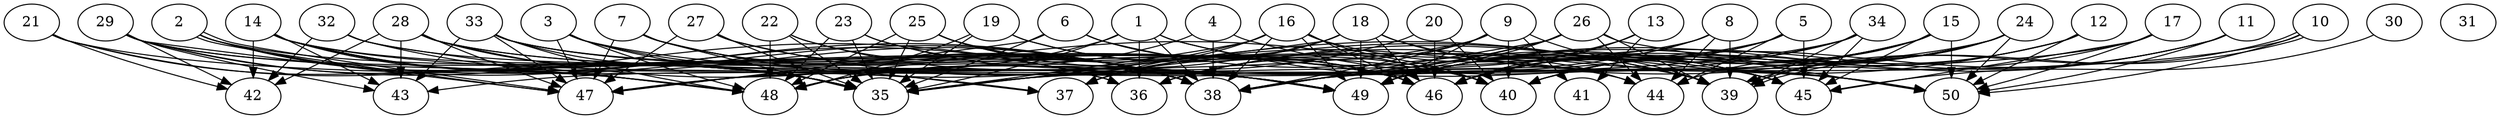 // DAG automatically generated by daggen at Thu Oct  3 14:07:57 2019
// ./daggen --dot -n 50 --ccr 0.5 --fat 0.9 --regular 0.9 --density 0.6 --mindata 5242880 --maxdata 52428800 
digraph G {
  1 [size="45332480", alpha="0.16", expect_size="22666240"] 
  1 -> 35 [size ="22666240"]
  1 -> 36 [size ="22666240"]
  1 -> 38 [size ="22666240"]
  1 -> 45 [size ="22666240"]
  1 -> 47 [size ="22666240"]
  1 -> 50 [size ="22666240"]
  2 [size="43784192", alpha="0.12", expect_size="21892096"] 
  2 -> 35 [size ="21892096"]
  2 -> 38 [size ="21892096"]
  2 -> 46 [size ="21892096"]
  2 -> 47 [size ="21892096"]
  2 -> 47 [size ="21892096"]
  2 -> 48 [size ="21892096"]
  3 [size="47028224", alpha="0.10", expect_size="23514112"] 
  3 -> 37 [size ="23514112"]
  3 -> 38 [size ="23514112"]
  3 -> 47 [size ="23514112"]
  3 -> 48 [size ="23514112"]
  3 -> 50 [size ="23514112"]
  4 [size="46833664", alpha="0.03", expect_size="23416832"] 
  4 -> 38 [size ="23416832"]
  4 -> 48 [size ="23416832"]
  4 -> 50 [size ="23416832"]
  5 [size="80543744", alpha="0.15", expect_size="40271872"] 
  5 -> 43 [size ="40271872"]
  5 -> 44 [size ="40271872"]
  5 -> 45 [size ="40271872"]
  5 -> 46 [size ="40271872"]
  5 -> 49 [size ="40271872"]
  6 [size="30271488", alpha="0.16", expect_size="15135744"] 
  6 -> 35 [size ="15135744"]
  6 -> 45 [size ="15135744"]
  6 -> 46 [size ="15135744"]
  6 -> 47 [size ="15135744"]
  7 [size="10967040", alpha="0.09", expect_size="5483520"] 
  7 -> 35 [size ="5483520"]
  7 -> 36 [size ="5483520"]
  7 -> 38 [size ="5483520"]
  7 -> 39 [size ="5483520"]
  7 -> 47 [size ="5483520"]
  8 [size="35883008", alpha="0.04", expect_size="17941504"] 
  8 -> 35 [size ="17941504"]
  8 -> 38 [size ="17941504"]
  8 -> 39 [size ="17941504"]
  8 -> 44 [size ="17941504"]
  8 -> 46 [size ="17941504"]
  9 [size="86138880", alpha="0.13", expect_size="43069440"] 
  9 -> 36 [size ="43069440"]
  9 -> 38 [size ="43069440"]
  9 -> 39 [size ="43069440"]
  9 -> 40 [size ="43069440"]
  9 -> 41 [size ="43069440"]
  9 -> 47 [size ="43069440"]
  9 -> 49 [size ="43069440"]
  10 [size="81815552", alpha="0.08", expect_size="40907776"] 
  10 -> 38 [size ="40907776"]
  10 -> 39 [size ="40907776"]
  10 -> 39 [size ="40907776"]
  10 -> 50 [size ="40907776"]
  11 [size="32169984", alpha="0.02", expect_size="16084992"] 
  11 -> 40 [size ="16084992"]
  11 -> 46 [size ="16084992"]
  11 -> 49 [size ="16084992"]
  11 -> 50 [size ="16084992"]
  12 [size="11294720", alpha="0.11", expect_size="5647360"] 
  12 -> 36 [size ="5647360"]
  12 -> 40 [size ="5647360"]
  12 -> 46 [size ="5647360"]
  12 -> 50 [size ="5647360"]
  13 [size="69439488", alpha="0.13", expect_size="34719744"] 
  13 -> 38 [size ="34719744"]
  13 -> 41 [size ="34719744"]
  13 -> 46 [size ="34719744"]
  14 [size="20285440", alpha="0.12", expect_size="10142720"] 
  14 -> 35 [size ="10142720"]
  14 -> 36 [size ="10142720"]
  14 -> 38 [size ="10142720"]
  14 -> 42 [size ="10142720"]
  14 -> 43 [size ="10142720"]
  14 -> 46 [size ="10142720"]
  14 -> 48 [size ="10142720"]
  14 -> 49 [size ="10142720"]
  15 [size="34996224", alpha="0.04", expect_size="17498112"] 
  15 -> 36 [size ="17498112"]
  15 -> 38 [size ="17498112"]
  15 -> 44 [size ="17498112"]
  15 -> 45 [size ="17498112"]
  15 -> 46 [size ="17498112"]
  15 -> 49 [size ="17498112"]
  15 -> 50 [size ="17498112"]
  16 [size="11059200", alpha="0.18", expect_size="5529600"] 
  16 -> 35 [size ="5529600"]
  16 -> 37 [size ="5529600"]
  16 -> 38 [size ="5529600"]
  16 -> 40 [size ="5529600"]
  16 -> 45 [size ="5529600"]
  16 -> 46 [size ="5529600"]
  16 -> 48 [size ="5529600"]
  16 -> 49 [size ="5529600"]
  17 [size="84695040", alpha="0.16", expect_size="42347520"] 
  17 -> 38 [size ="42347520"]
  17 -> 45 [size ="42347520"]
  17 -> 49 [size ="42347520"]
  17 -> 50 [size ="42347520"]
  18 [size="32712704", alpha="0.01", expect_size="16356352"] 
  18 -> 35 [size ="16356352"]
  18 -> 37 [size ="16356352"]
  18 -> 44 [size ="16356352"]
  18 -> 46 [size ="16356352"]
  18 -> 48 [size ="16356352"]
  18 -> 49 [size ="16356352"]
  18 -> 50 [size ="16356352"]
  19 [size="49715200", alpha="0.00", expect_size="24857600"] 
  19 -> 35 [size ="24857600"]
  19 -> 40 [size ="24857600"]
  19 -> 46 [size ="24857600"]
  19 -> 48 [size ="24857600"]
  20 [size="18184192", alpha="0.05", expect_size="9092096"] 
  20 -> 35 [size ="9092096"]
  20 -> 40 [size ="9092096"]
  20 -> 46 [size ="9092096"]
  21 [size="57638912", alpha="0.17", expect_size="28819456"] 
  21 -> 35 [size ="28819456"]
  21 -> 42 [size ="28819456"]
  21 -> 48 [size ="28819456"]
  21 -> 49 [size ="28819456"]
  22 [size="66908160", alpha="0.16", expect_size="33454080"] 
  22 -> 35 [size ="33454080"]
  22 -> 38 [size ="33454080"]
  22 -> 48 [size ="33454080"]
  22 -> 49 [size ="33454080"]
  23 [size="26155008", alpha="0.03", expect_size="13077504"] 
  23 -> 35 [size ="13077504"]
  23 -> 38 [size ="13077504"]
  23 -> 48 [size ="13077504"]
  23 -> 49 [size ="13077504"]
  24 [size="88459264", alpha="0.18", expect_size="44229632"] 
  24 -> 35 [size ="44229632"]
  24 -> 39 [size ="44229632"]
  24 -> 40 [size ="44229632"]
  24 -> 46 [size ="44229632"]
  24 -> 49 [size ="44229632"]
  24 -> 50 [size ="44229632"]
  25 [size="52031488", alpha="0.07", expect_size="26015744"] 
  25 -> 35 [size ="26015744"]
  25 -> 38 [size ="26015744"]
  25 -> 46 [size ="26015744"]
  25 -> 48 [size ="26015744"]
  25 -> 49 [size ="26015744"]
  26 [size="70158336", alpha="0.01", expect_size="35079168"] 
  26 -> 35 [size ="35079168"]
  26 -> 38 [size ="35079168"]
  26 -> 39 [size ="35079168"]
  26 -> 44 [size ="35079168"]
  26 -> 48 [size ="35079168"]
  26 -> 49 [size ="35079168"]
  26 -> 50 [size ="35079168"]
  27 [size="60579840", alpha="0.14", expect_size="30289920"] 
  27 -> 35 [size ="30289920"]
  27 -> 38 [size ="30289920"]
  27 -> 39 [size ="30289920"]
  27 -> 47 [size ="30289920"]
  28 [size="42715136", alpha="0.13", expect_size="21357568"] 
  28 -> 35 [size ="21357568"]
  28 -> 39 [size ="21357568"]
  28 -> 40 [size ="21357568"]
  28 -> 42 [size ="21357568"]
  28 -> 43 [size ="21357568"]
  28 -> 47 [size ="21357568"]
  28 -> 49 [size ="21357568"]
  29 [size="45682688", alpha="0.08", expect_size="22841344"] 
  29 -> 35 [size ="22841344"]
  29 -> 36 [size ="22841344"]
  29 -> 37 [size ="22841344"]
  29 -> 42 [size ="22841344"]
  29 -> 43 [size ="22841344"]
  29 -> 46 [size ="22841344"]
  29 -> 47 [size ="22841344"]
  30 [size="46962688", alpha="0.19", expect_size="23481344"] 
  30 -> 45 [size ="23481344"]
  31 [size="70285312", alpha="0.14", expect_size="35142656"] 
  32 [size="56127488", alpha="0.09", expect_size="28063744"] 
  32 -> 38 [size ="28063744"]
  32 -> 40 [size ="28063744"]
  32 -> 42 [size ="28063744"]
  32 -> 48 [size ="28063744"]
  33 [size="37791744", alpha="0.16", expect_size="18895872"] 
  33 -> 35 [size ="18895872"]
  33 -> 43 [size ="18895872"]
  33 -> 44 [size ="18895872"]
  33 -> 45 [size ="18895872"]
  33 -> 47 [size ="18895872"]
  33 -> 48 [size ="18895872"]
  33 -> 49 [size ="18895872"]
  34 [size="51818496", alpha="0.06", expect_size="25909248"] 
  34 -> 37 [size ="25909248"]
  34 -> 39 [size ="25909248"]
  34 -> 40 [size ="25909248"]
  34 -> 45 [size ="25909248"]
  34 -> 47 [size ="25909248"]
  34 -> 49 [size ="25909248"]
  35 [size="40183808", alpha="0.00", expect_size="20091904"] 
  36 [size="72947712", alpha="0.15", expect_size="36473856"] 
  37 [size="75526144", alpha="0.06", expect_size="37763072"] 
  38 [size="48398336", alpha="0.01", expect_size="24199168"] 
  39 [size="16967680", alpha="0.05", expect_size="8483840"] 
  40 [size="56887296", alpha="0.10", expect_size="28443648"] 
  41 [size="50741248", alpha="0.05", expect_size="25370624"] 
  42 [size="20217856", alpha="0.13", expect_size="10108928"] 
  43 [size="60495872", alpha="0.03", expect_size="30247936"] 
  44 [size="41791488", alpha="0.10", expect_size="20895744"] 
  45 [size="68272128", alpha="0.06", expect_size="34136064"] 
  46 [size="70080512", alpha="0.15", expect_size="35040256"] 
  47 [size="47790080", alpha="0.14", expect_size="23895040"] 
  48 [size="75610112", alpha="0.20", expect_size="37805056"] 
  49 [size="81399808", alpha="0.13", expect_size="40699904"] 
  50 [size="104386560", alpha="0.14", expect_size="52193280"] 
}
